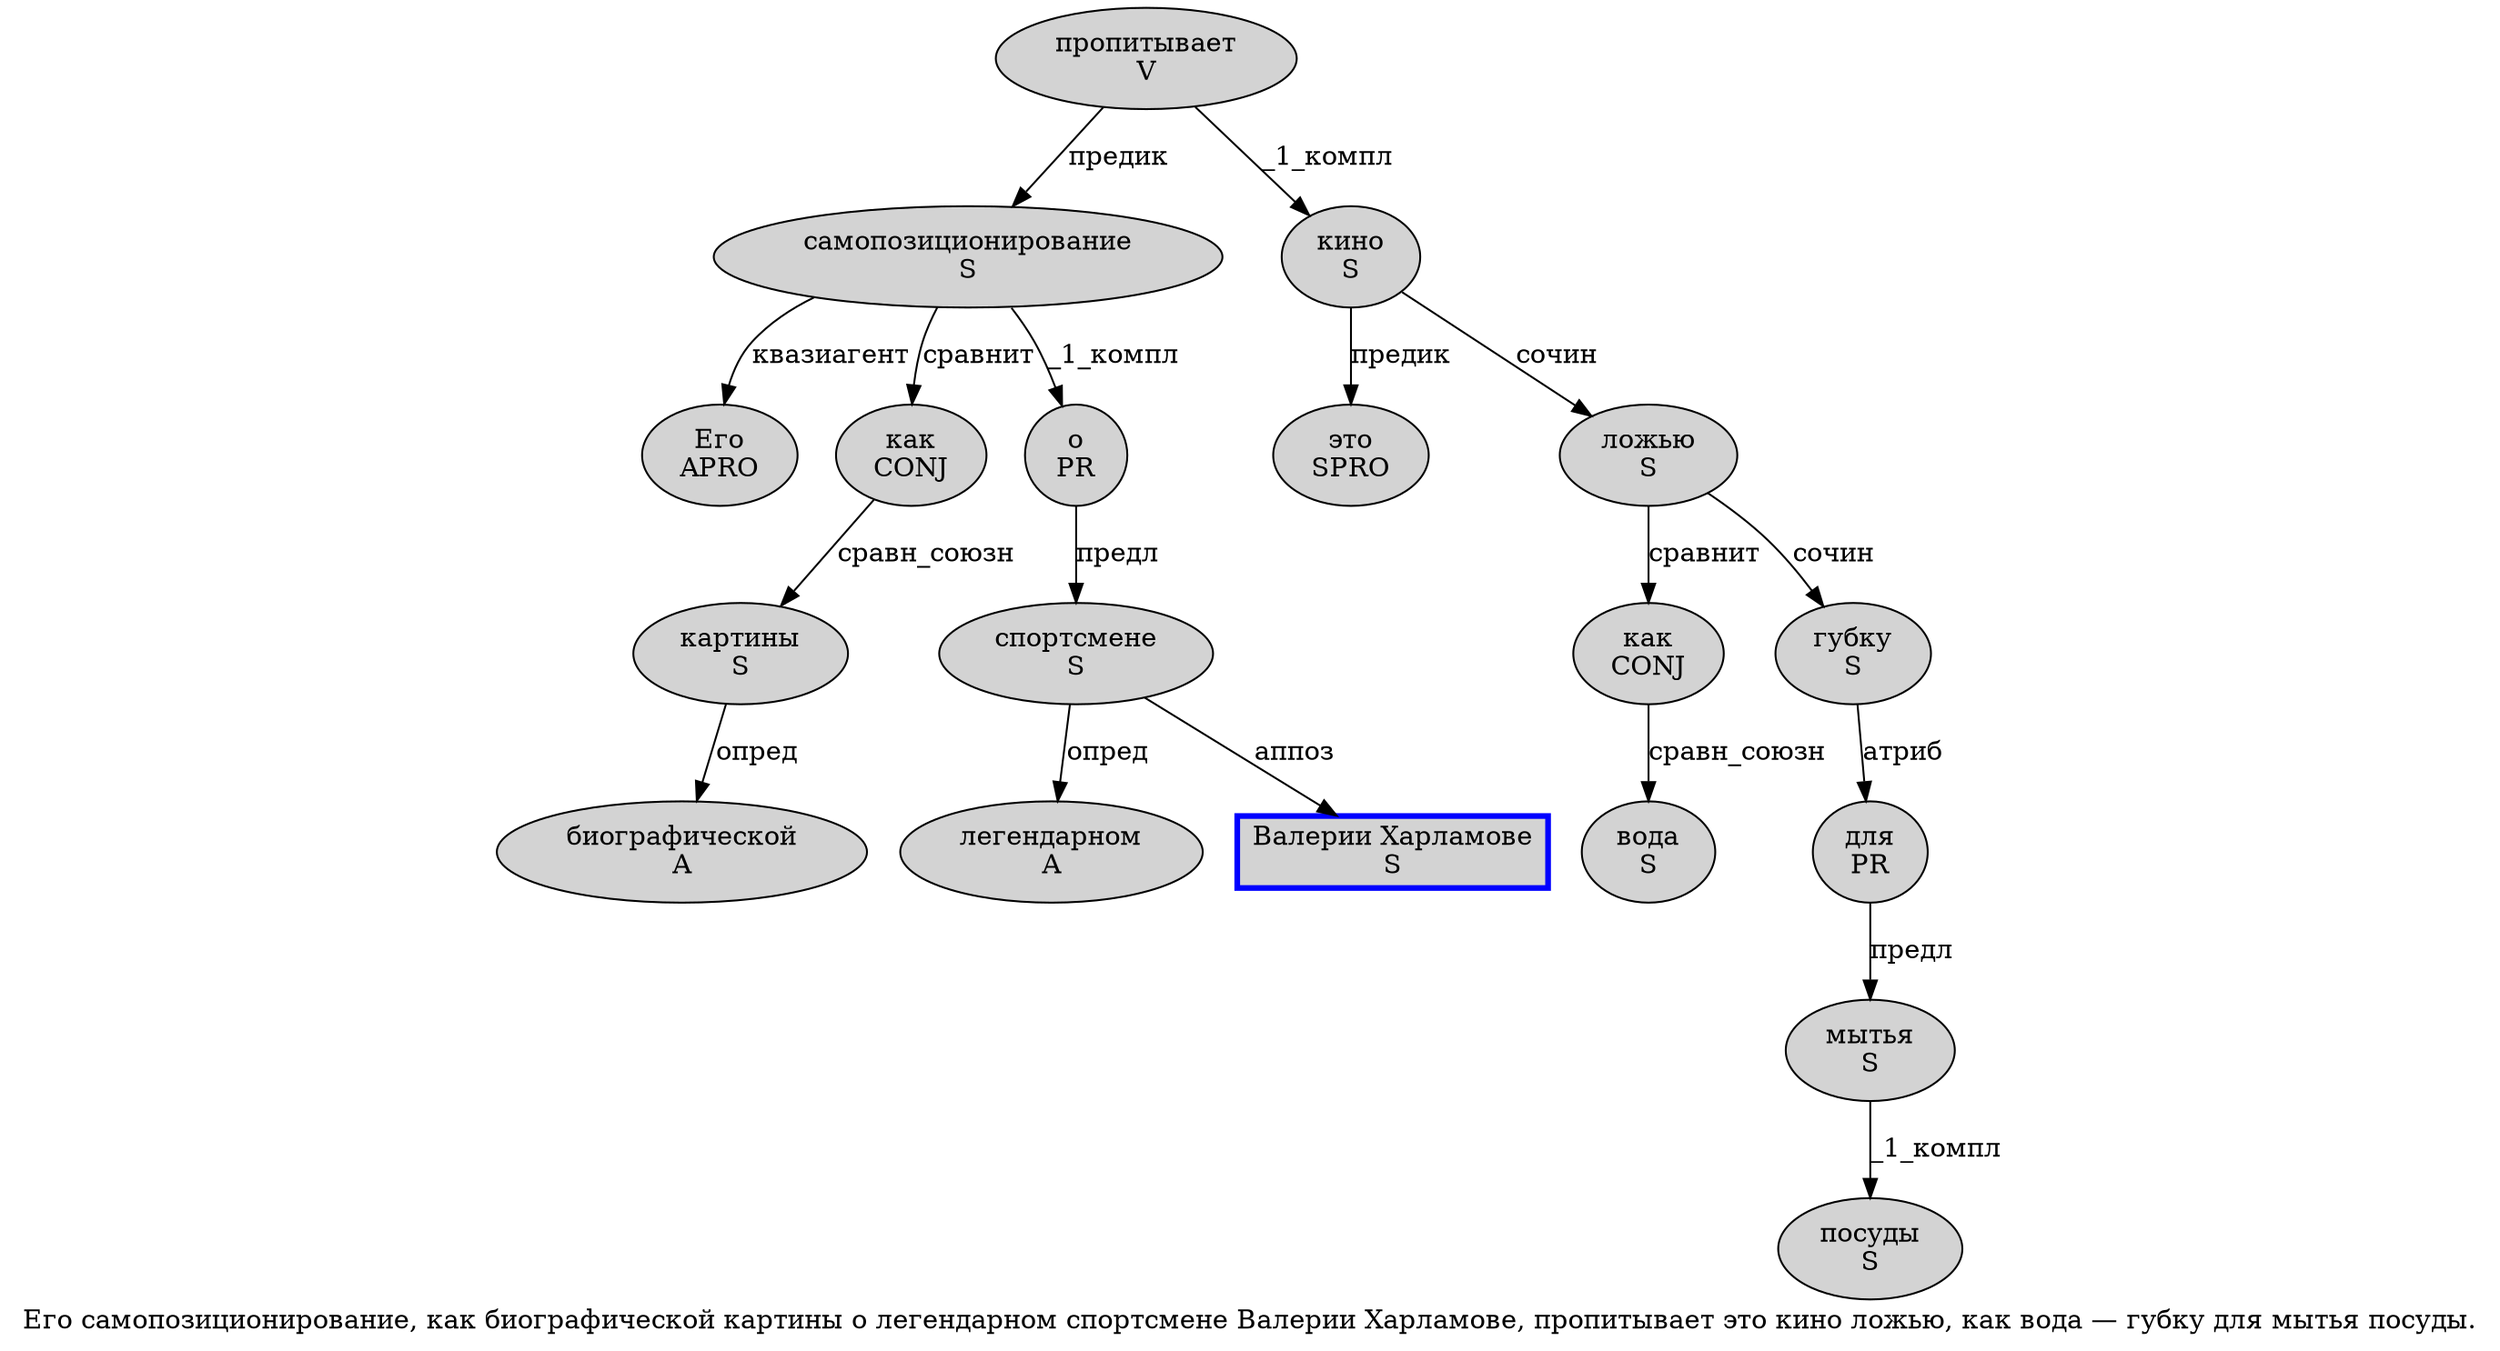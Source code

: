 digraph SENTENCE_3697 {
	graph [label="Его самопозиционирование, как биографической картины о легендарном спортсмене Валерии Харламове, пропитывает это кино ложью, как вода — губку для мытья посуды."]
	node [style=filled]
		0 [label="Его
APRO" color="" fillcolor=lightgray penwidth=1 shape=ellipse]
		1 [label="самопозиционирование
S" color="" fillcolor=lightgray penwidth=1 shape=ellipse]
		3 [label="как
CONJ" color="" fillcolor=lightgray penwidth=1 shape=ellipse]
		4 [label="биографической
A" color="" fillcolor=lightgray penwidth=1 shape=ellipse]
		5 [label="картины
S" color="" fillcolor=lightgray penwidth=1 shape=ellipse]
		6 [label="о
PR" color="" fillcolor=lightgray penwidth=1 shape=ellipse]
		7 [label="легендарном
A" color="" fillcolor=lightgray penwidth=1 shape=ellipse]
		8 [label="спортсмене
S" color="" fillcolor=lightgray penwidth=1 shape=ellipse]
		9 [label="Валерии Харламове
S" color=blue fillcolor=lightgray penwidth=3 shape=box]
		11 [label="пропитывает
V" color="" fillcolor=lightgray penwidth=1 shape=ellipse]
		12 [label="это
SPRO" color="" fillcolor=lightgray penwidth=1 shape=ellipse]
		13 [label="кино
S" color="" fillcolor=lightgray penwidth=1 shape=ellipse]
		14 [label="ложью
S" color="" fillcolor=lightgray penwidth=1 shape=ellipse]
		16 [label="как
CONJ" color="" fillcolor=lightgray penwidth=1 shape=ellipse]
		17 [label="вода
S" color="" fillcolor=lightgray penwidth=1 shape=ellipse]
		19 [label="губку
S" color="" fillcolor=lightgray penwidth=1 shape=ellipse]
		20 [label="для
PR" color="" fillcolor=lightgray penwidth=1 shape=ellipse]
		21 [label="мытья
S" color="" fillcolor=lightgray penwidth=1 shape=ellipse]
		22 [label="посуды
S" color="" fillcolor=lightgray penwidth=1 shape=ellipse]
			6 -> 8 [label="предл"]
			8 -> 7 [label="опред"]
			8 -> 9 [label="аппоз"]
			3 -> 5 [label="сравн_союзн"]
			1 -> 0 [label="квазиагент"]
			1 -> 3 [label="сравнит"]
			1 -> 6 [label="_1_компл"]
			14 -> 16 [label="сравнит"]
			14 -> 19 [label="сочин"]
			11 -> 1 [label="предик"]
			11 -> 13 [label="_1_компл"]
			21 -> 22 [label="_1_компл"]
			19 -> 20 [label="атриб"]
			16 -> 17 [label="сравн_союзн"]
			20 -> 21 [label="предл"]
			13 -> 12 [label="предик"]
			13 -> 14 [label="сочин"]
			5 -> 4 [label="опред"]
}